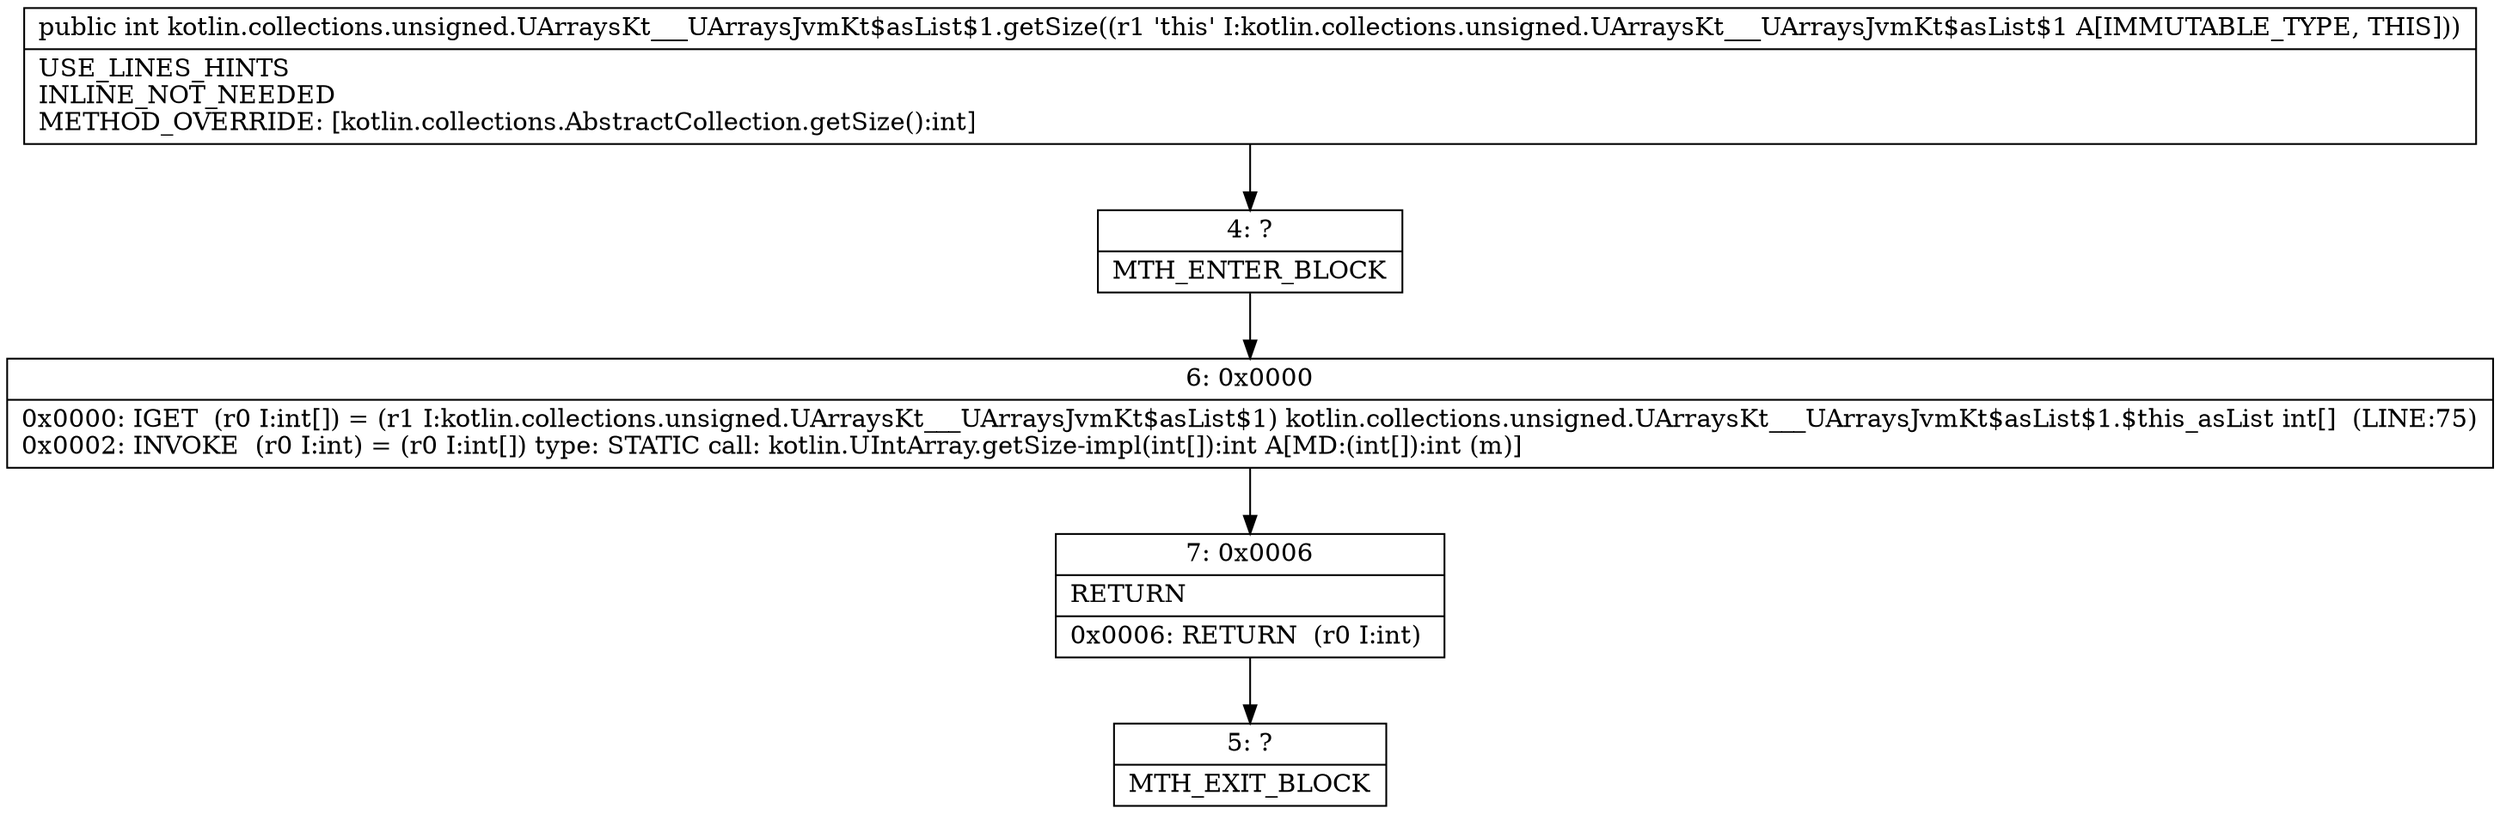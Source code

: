 digraph "CFG forkotlin.collections.unsigned.UArraysKt___UArraysJvmKt$asList$1.getSize()I" {
Node_4 [shape=record,label="{4\:\ ?|MTH_ENTER_BLOCK\l}"];
Node_6 [shape=record,label="{6\:\ 0x0000|0x0000: IGET  (r0 I:int[]) = (r1 I:kotlin.collections.unsigned.UArraysKt___UArraysJvmKt$asList$1) kotlin.collections.unsigned.UArraysKt___UArraysJvmKt$asList$1.$this_asList int[]  (LINE:75)\l0x0002: INVOKE  (r0 I:int) = (r0 I:int[]) type: STATIC call: kotlin.UIntArray.getSize\-impl(int[]):int A[MD:(int[]):int (m)]\l}"];
Node_7 [shape=record,label="{7\:\ 0x0006|RETURN\l|0x0006: RETURN  (r0 I:int) \l}"];
Node_5 [shape=record,label="{5\:\ ?|MTH_EXIT_BLOCK\l}"];
MethodNode[shape=record,label="{public int kotlin.collections.unsigned.UArraysKt___UArraysJvmKt$asList$1.getSize((r1 'this' I:kotlin.collections.unsigned.UArraysKt___UArraysJvmKt$asList$1 A[IMMUTABLE_TYPE, THIS]))  | USE_LINES_HINTS\lINLINE_NOT_NEEDED\lMETHOD_OVERRIDE: [kotlin.collections.AbstractCollection.getSize():int]\l}"];
MethodNode -> Node_4;Node_4 -> Node_6;
Node_6 -> Node_7;
Node_7 -> Node_5;
}

